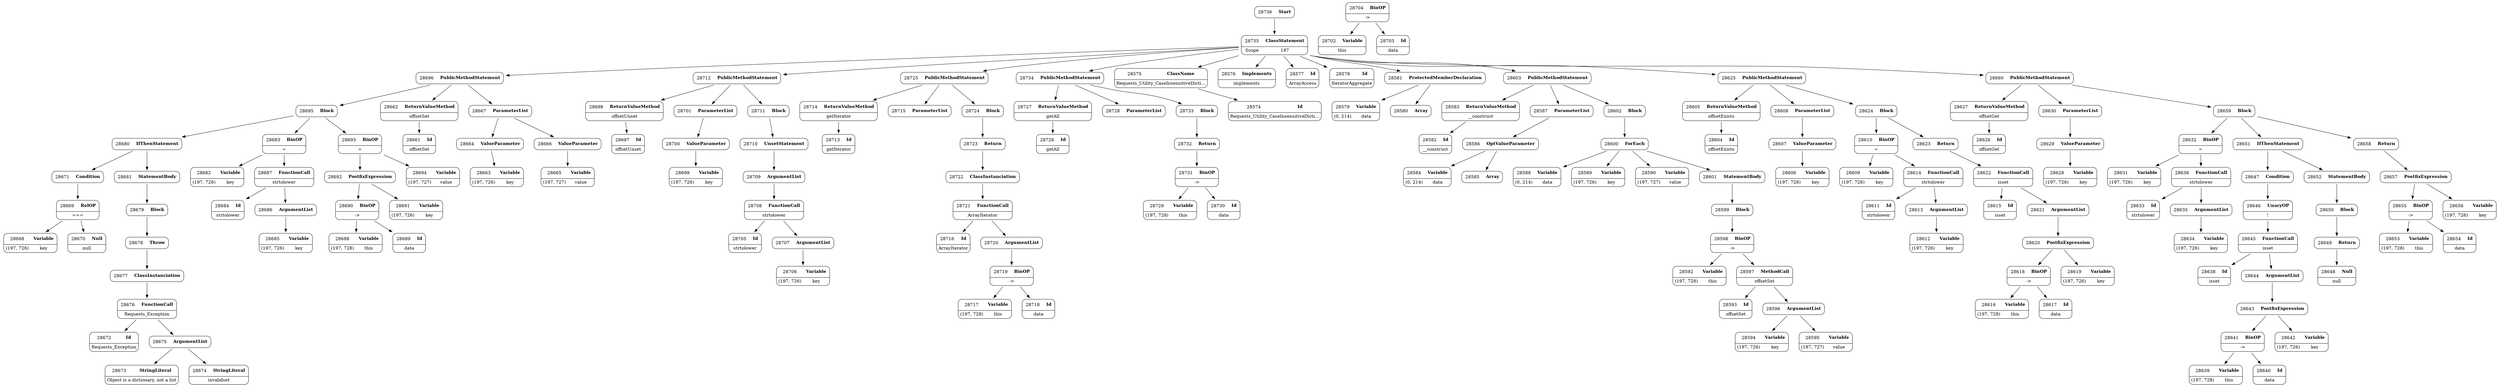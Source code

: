 digraph ast {
node [shape=none];
28672 [label=<<TABLE border='1' cellspacing='0' cellpadding='10' style='rounded' ><TR><TD border='0'>28672</TD><TD border='0'><B>Id</B></TD></TR><HR/><TR><TD border='0' cellpadding='5' colspan='2'>Requests_Exception</TD></TR></TABLE>>];
28673 [label=<<TABLE border='1' cellspacing='0' cellpadding='10' style='rounded' ><TR><TD border='0'>28673</TD><TD border='0'><B>StringLiteral</B></TD></TR><HR/><TR><TD border='0' cellpadding='5' colspan='2'>Object is a dictionary, not a list</TD></TR></TABLE>>];
28674 [label=<<TABLE border='1' cellspacing='0' cellpadding='10' style='rounded' ><TR><TD border='0'>28674</TD><TD border='0'><B>StringLiteral</B></TD></TR><HR/><TR><TD border='0' cellpadding='5' colspan='2'>invalidset</TD></TR></TABLE>>];
28675 [label=<<TABLE border='1' cellspacing='0' cellpadding='10' style='rounded' ><TR><TD border='0'>28675</TD><TD border='0'><B>ArgumentList</B></TD></TR></TABLE>>];
28675 -> 28673 [weight=2];
28675 -> 28674 [weight=2];
28676 [label=<<TABLE border='1' cellspacing='0' cellpadding='10' style='rounded' ><TR><TD border='0'>28676</TD><TD border='0'><B>FunctionCall</B></TD></TR><HR/><TR><TD border='0' cellpadding='5' colspan='2'>Requests_Exception</TD></TR></TABLE>>];
28676 -> 28672 [weight=2];
28676 -> 28675 [weight=2];
28677 [label=<<TABLE border='1' cellspacing='0' cellpadding='10' style='rounded' ><TR><TD border='0'>28677</TD><TD border='0'><B>ClassInstanciation</B></TD></TR></TABLE>>];
28677 -> 28676 [weight=2];
28678 [label=<<TABLE border='1' cellspacing='0' cellpadding='10' style='rounded' ><TR><TD border='0'>28678</TD><TD border='0'><B>Throw</B></TD></TR></TABLE>>];
28678 -> 28677 [weight=2];
28679 [label=<<TABLE border='1' cellspacing='0' cellpadding='10' style='rounded' ><TR><TD border='0'>28679</TD><TD border='0'><B>Block</B></TD></TR></TABLE>>];
28679 -> 28678 [weight=2];
28680 [label=<<TABLE border='1' cellspacing='0' cellpadding='10' style='rounded' ><TR><TD border='0'>28680</TD><TD border='0'><B>IfThenStatement</B></TD></TR></TABLE>>];
28680 -> 28671 [weight=2];
28680 -> 28681 [weight=2];
28681 [label=<<TABLE border='1' cellspacing='0' cellpadding='10' style='rounded' ><TR><TD border='0'>28681</TD><TD border='0'><B>StatementBody</B></TD></TR></TABLE>>];
28681 -> 28679 [weight=2];
28682 [label=<<TABLE border='1' cellspacing='0' cellpadding='10' style='rounded' ><TR><TD border='0'>28682</TD><TD border='0'><B>Variable</B></TD></TR><HR/><TR><TD border='0' cellpadding='5'>(197, 726)</TD><TD border='0' cellpadding='5'>key</TD></TR></TABLE>>];
28683 [label=<<TABLE border='1' cellspacing='0' cellpadding='10' style='rounded' ><TR><TD border='0'>28683</TD><TD border='0'><B>BinOP</B></TD></TR><HR/><TR><TD border='0' cellpadding='5' colspan='2'>=</TD></TR></TABLE>>];
28683 -> 28682 [weight=2];
28683 -> 28687 [weight=2];
28684 [label=<<TABLE border='1' cellspacing='0' cellpadding='10' style='rounded' ><TR><TD border='0'>28684</TD><TD border='0'><B>Id</B></TD></TR><HR/><TR><TD border='0' cellpadding='5' colspan='2'>strtolower</TD></TR></TABLE>>];
28685 [label=<<TABLE border='1' cellspacing='0' cellpadding='10' style='rounded' ><TR><TD border='0'>28685</TD><TD border='0'><B>Variable</B></TD></TR><HR/><TR><TD border='0' cellpadding='5'>(197, 726)</TD><TD border='0' cellpadding='5'>key</TD></TR></TABLE>>];
28686 [label=<<TABLE border='1' cellspacing='0' cellpadding='10' style='rounded' ><TR><TD border='0'>28686</TD><TD border='0'><B>ArgumentList</B></TD></TR></TABLE>>];
28686 -> 28685 [weight=2];
28687 [label=<<TABLE border='1' cellspacing='0' cellpadding='10' style='rounded' ><TR><TD border='0'>28687</TD><TD border='0'><B>FunctionCall</B></TD></TR><HR/><TR><TD border='0' cellpadding='5' colspan='2'>strtolower</TD></TR></TABLE>>];
28687 -> 28684 [weight=2];
28687 -> 28686 [weight=2];
28688 [label=<<TABLE border='1' cellspacing='0' cellpadding='10' style='rounded' ><TR><TD border='0'>28688</TD><TD border='0'><B>Variable</B></TD></TR><HR/><TR><TD border='0' cellpadding='5'>(197, 728)</TD><TD border='0' cellpadding='5'>this</TD></TR></TABLE>>];
28689 [label=<<TABLE border='1' cellspacing='0' cellpadding='10' style='rounded' ><TR><TD border='0'>28689</TD><TD border='0'><B>Id</B></TD></TR><HR/><TR><TD border='0' cellpadding='5' colspan='2'>data</TD></TR></TABLE>>];
28690 [label=<<TABLE border='1' cellspacing='0' cellpadding='10' style='rounded' ><TR><TD border='0'>28690</TD><TD border='0'><B>BinOP</B></TD></TR><HR/><TR><TD border='0' cellpadding='5' colspan='2'>-&gt;</TD></TR></TABLE>>];
28690 -> 28688 [weight=2];
28690 -> 28689 [weight=2];
28691 [label=<<TABLE border='1' cellspacing='0' cellpadding='10' style='rounded' ><TR><TD border='0'>28691</TD><TD border='0'><B>Variable</B></TD></TR><HR/><TR><TD border='0' cellpadding='5'>(197, 726)</TD><TD border='0' cellpadding='5'>key</TD></TR></TABLE>>];
28692 [label=<<TABLE border='1' cellspacing='0' cellpadding='10' style='rounded' ><TR><TD border='0'>28692</TD><TD border='0'><B>PostfixExpression</B></TD></TR></TABLE>>];
28692 -> 28690 [weight=2];
28692 -> 28691 [weight=2];
28693 [label=<<TABLE border='1' cellspacing='0' cellpadding='10' style='rounded' ><TR><TD border='0'>28693</TD><TD border='0'><B>BinOP</B></TD></TR><HR/><TR><TD border='0' cellpadding='5' colspan='2'>=</TD></TR></TABLE>>];
28693 -> 28692 [weight=2];
28693 -> 28694 [weight=2];
28694 [label=<<TABLE border='1' cellspacing='0' cellpadding='10' style='rounded' ><TR><TD border='0'>28694</TD><TD border='0'><B>Variable</B></TD></TR><HR/><TR><TD border='0' cellpadding='5'>(197, 727)</TD><TD border='0' cellpadding='5'>value</TD></TR></TABLE>>];
28695 [label=<<TABLE border='1' cellspacing='0' cellpadding='10' style='rounded' ><TR><TD border='0'>28695</TD><TD border='0'><B>Block</B></TD></TR></TABLE>>];
28695 -> 28680 [weight=2];
28695 -> 28683 [weight=2];
28695 -> 28693 [weight=2];
28696 [label=<<TABLE border='1' cellspacing='0' cellpadding='10' style='rounded' ><TR><TD border='0'>28696</TD><TD border='0'><B>PublicMethodStatement</B></TD></TR></TABLE>>];
28696 -> 28662 [weight=2];
28696 -> 28667 [weight=2];
28696 -> 28695 [weight=2];
28697 [label=<<TABLE border='1' cellspacing='0' cellpadding='10' style='rounded' ><TR><TD border='0'>28697</TD><TD border='0'><B>Id</B></TD></TR><HR/><TR><TD border='0' cellpadding='5' colspan='2'>offsetUnset</TD></TR></TABLE>>];
28698 [label=<<TABLE border='1' cellspacing='0' cellpadding='10' style='rounded' ><TR><TD border='0'>28698</TD><TD border='0'><B>ReturnValueMethod</B></TD></TR><HR/><TR><TD border='0' cellpadding='5' colspan='2'>offsetUnset</TD></TR></TABLE>>];
28698 -> 28697 [weight=2];
28699 [label=<<TABLE border='1' cellspacing='0' cellpadding='10' style='rounded' ><TR><TD border='0'>28699</TD><TD border='0'><B>Variable</B></TD></TR><HR/><TR><TD border='0' cellpadding='5'>(197, 726)</TD><TD border='0' cellpadding='5'>key</TD></TR></TABLE>>];
28700 [label=<<TABLE border='1' cellspacing='0' cellpadding='10' style='rounded' ><TR><TD border='0'>28700</TD><TD border='0'><B>ValueParameter</B></TD></TR></TABLE>>];
28700 -> 28699 [weight=2];
28701 [label=<<TABLE border='1' cellspacing='0' cellpadding='10' style='rounded' ><TR><TD border='0'>28701</TD><TD border='0'><B>ParameterList</B></TD></TR></TABLE>>];
28701 -> 28700 [weight=2];
28702 [label=<<TABLE border='1' cellspacing='0' cellpadding='10' style='rounded' ><TR><TD border='0'>28702</TD><TD border='0'><B>Variable</B></TD></TR><HR/><TR><TD border='0' cellpadding='5' colspan='2'>this</TD></TR></TABLE>>];
28703 [label=<<TABLE border='1' cellspacing='0' cellpadding='10' style='rounded' ><TR><TD border='0'>28703</TD><TD border='0'><B>Id</B></TD></TR><HR/><TR><TD border='0' cellpadding='5' colspan='2'>data</TD></TR></TABLE>>];
28704 [label=<<TABLE border='1' cellspacing='0' cellpadding='10' style='rounded' ><TR><TD border='0'>28704</TD><TD border='0'><B>BinOP</B></TD></TR><HR/><TR><TD border='0' cellpadding='5' colspan='2'>-&gt;</TD></TR></TABLE>>];
28704 -> 28702 [weight=2];
28704 -> 28703 [weight=2];
28705 [label=<<TABLE border='1' cellspacing='0' cellpadding='10' style='rounded' ><TR><TD border='0'>28705</TD><TD border='0'><B>Id</B></TD></TR><HR/><TR><TD border='0' cellpadding='5' colspan='2'>strtolower</TD></TR></TABLE>>];
28706 [label=<<TABLE border='1' cellspacing='0' cellpadding='10' style='rounded' ><TR><TD border='0'>28706</TD><TD border='0'><B>Variable</B></TD></TR><HR/><TR><TD border='0' cellpadding='5'>(197, 726)</TD><TD border='0' cellpadding='5'>key</TD></TR></TABLE>>];
28707 [label=<<TABLE border='1' cellspacing='0' cellpadding='10' style='rounded' ><TR><TD border='0'>28707</TD><TD border='0'><B>ArgumentList</B></TD></TR></TABLE>>];
28707 -> 28706 [weight=2];
28708 [label=<<TABLE border='1' cellspacing='0' cellpadding='10' style='rounded' ><TR><TD border='0'>28708</TD><TD border='0'><B>FunctionCall</B></TD></TR><HR/><TR><TD border='0' cellpadding='5' colspan='2'>strtolower</TD></TR></TABLE>>];
28708 -> 28705 [weight=2];
28708 -> 28707 [weight=2];
28709 [label=<<TABLE border='1' cellspacing='0' cellpadding='10' style='rounded' ><TR><TD border='0'>28709</TD><TD border='0'><B>ArgumentList</B></TD></TR></TABLE>>];
28709 -> 28708 [weight=2];
28710 [label=<<TABLE border='1' cellspacing='0' cellpadding='10' style='rounded' ><TR><TD border='0'>28710</TD><TD border='0'><B>UnsetStatement</B></TD></TR></TABLE>>];
28710 -> 28709 [weight=2];
28711 [label=<<TABLE border='1' cellspacing='0' cellpadding='10' style='rounded' ><TR><TD border='0'>28711</TD><TD border='0'><B>Block</B></TD></TR></TABLE>>];
28711 -> 28710 [weight=2];
28712 [label=<<TABLE border='1' cellspacing='0' cellpadding='10' style='rounded' ><TR><TD border='0'>28712</TD><TD border='0'><B>PublicMethodStatement</B></TD></TR></TABLE>>];
28712 -> 28698 [weight=2];
28712 -> 28701 [weight=2];
28712 -> 28711 [weight=2];
28713 [label=<<TABLE border='1' cellspacing='0' cellpadding='10' style='rounded' ><TR><TD border='0'>28713</TD><TD border='0'><B>Id</B></TD></TR><HR/><TR><TD border='0' cellpadding='5' colspan='2'>getIterator</TD></TR></TABLE>>];
28714 [label=<<TABLE border='1' cellspacing='0' cellpadding='10' style='rounded' ><TR><TD border='0'>28714</TD><TD border='0'><B>ReturnValueMethod</B></TD></TR><HR/><TR><TD border='0' cellpadding='5' colspan='2'>getIterator</TD></TR></TABLE>>];
28714 -> 28713 [weight=2];
28715 [label=<<TABLE border='1' cellspacing='0' cellpadding='10' style='rounded' ><TR><TD border='0'>28715</TD><TD border='0'><B>ParameterList</B></TD></TR></TABLE>>];
28716 [label=<<TABLE border='1' cellspacing='0' cellpadding='10' style='rounded' ><TR><TD border='0'>28716</TD><TD border='0'><B>Id</B></TD></TR><HR/><TR><TD border='0' cellpadding='5' colspan='2'>ArrayIterator</TD></TR></TABLE>>];
28717 [label=<<TABLE border='1' cellspacing='0' cellpadding='10' style='rounded' ><TR><TD border='0'>28717</TD><TD border='0'><B>Variable</B></TD></TR><HR/><TR><TD border='0' cellpadding='5'>(197, 728)</TD><TD border='0' cellpadding='5'>this</TD></TR></TABLE>>];
28718 [label=<<TABLE border='1' cellspacing='0' cellpadding='10' style='rounded' ><TR><TD border='0'>28718</TD><TD border='0'><B>Id</B></TD></TR><HR/><TR><TD border='0' cellpadding='5' colspan='2'>data</TD></TR></TABLE>>];
28719 [label=<<TABLE border='1' cellspacing='0' cellpadding='10' style='rounded' ><TR><TD border='0'>28719</TD><TD border='0'><B>BinOP</B></TD></TR><HR/><TR><TD border='0' cellpadding='5' colspan='2'>-&gt;</TD></TR></TABLE>>];
28719 -> 28717 [weight=2];
28719 -> 28718 [weight=2];
28720 [label=<<TABLE border='1' cellspacing='0' cellpadding='10' style='rounded' ><TR><TD border='0'>28720</TD><TD border='0'><B>ArgumentList</B></TD></TR></TABLE>>];
28720 -> 28719 [weight=2];
28721 [label=<<TABLE border='1' cellspacing='0' cellpadding='10' style='rounded' ><TR><TD border='0'>28721</TD><TD border='0'><B>FunctionCall</B></TD></TR><HR/><TR><TD border='0' cellpadding='5' colspan='2'>ArrayIterator</TD></TR></TABLE>>];
28721 -> 28716 [weight=2];
28721 -> 28720 [weight=2];
28722 [label=<<TABLE border='1' cellspacing='0' cellpadding='10' style='rounded' ><TR><TD border='0'>28722</TD><TD border='0'><B>ClassInstanciation</B></TD></TR></TABLE>>];
28722 -> 28721 [weight=2];
28723 [label=<<TABLE border='1' cellspacing='0' cellpadding='10' style='rounded' ><TR><TD border='0'>28723</TD><TD border='0'><B>Return</B></TD></TR></TABLE>>];
28723 -> 28722 [weight=2];
28724 [label=<<TABLE border='1' cellspacing='0' cellpadding='10' style='rounded' ><TR><TD border='0'>28724</TD><TD border='0'><B>Block</B></TD></TR></TABLE>>];
28724 -> 28723 [weight=2];
28725 [label=<<TABLE border='1' cellspacing='0' cellpadding='10' style='rounded' ><TR><TD border='0'>28725</TD><TD border='0'><B>PublicMethodStatement</B></TD></TR></TABLE>>];
28725 -> 28714 [weight=2];
28725 -> 28715 [weight=2];
28725 -> 28724 [weight=2];
28726 [label=<<TABLE border='1' cellspacing='0' cellpadding='10' style='rounded' ><TR><TD border='0'>28726</TD><TD border='0'><B>Id</B></TD></TR><HR/><TR><TD border='0' cellpadding='5' colspan='2'>getAll</TD></TR></TABLE>>];
28727 [label=<<TABLE border='1' cellspacing='0' cellpadding='10' style='rounded' ><TR><TD border='0'>28727</TD><TD border='0'><B>ReturnValueMethod</B></TD></TR><HR/><TR><TD border='0' cellpadding='5' colspan='2'>getAll</TD></TR></TABLE>>];
28727 -> 28726 [weight=2];
28728 [label=<<TABLE border='1' cellspacing='0' cellpadding='10' style='rounded' ><TR><TD border='0'>28728</TD><TD border='0'><B>ParameterList</B></TD></TR></TABLE>>];
28729 [label=<<TABLE border='1' cellspacing='0' cellpadding='10' style='rounded' ><TR><TD border='0'>28729</TD><TD border='0'><B>Variable</B></TD></TR><HR/><TR><TD border='0' cellpadding='5'>(197, 728)</TD><TD border='0' cellpadding='5'>this</TD></TR></TABLE>>];
28730 [label=<<TABLE border='1' cellspacing='0' cellpadding='10' style='rounded' ><TR><TD border='0'>28730</TD><TD border='0'><B>Id</B></TD></TR><HR/><TR><TD border='0' cellpadding='5' colspan='2'>data</TD></TR></TABLE>>];
28731 [label=<<TABLE border='1' cellspacing='0' cellpadding='10' style='rounded' ><TR><TD border='0'>28731</TD><TD border='0'><B>BinOP</B></TD></TR><HR/><TR><TD border='0' cellpadding='5' colspan='2'>-&gt;</TD></TR></TABLE>>];
28731 -> 28729 [weight=2];
28731 -> 28730 [weight=2];
28732 [label=<<TABLE border='1' cellspacing='0' cellpadding='10' style='rounded' ><TR><TD border='0'>28732</TD><TD border='0'><B>Return</B></TD></TR></TABLE>>];
28732 -> 28731 [weight=2];
28733 [label=<<TABLE border='1' cellspacing='0' cellpadding='10' style='rounded' ><TR><TD border='0'>28733</TD><TD border='0'><B>Block</B></TD></TR></TABLE>>];
28733 -> 28732 [weight=2];
28734 [label=<<TABLE border='1' cellspacing='0' cellpadding='10' style='rounded' ><TR><TD border='0'>28734</TD><TD border='0'><B>PublicMethodStatement</B></TD></TR></TABLE>>];
28734 -> 28727 [weight=2];
28734 -> 28728 [weight=2];
28734 -> 28733 [weight=2];
28735 [label=<<TABLE border='1' cellspacing='0' cellpadding='10' style='rounded' ><TR><TD border='0'>28735</TD><TD border='0'><B>ClassStatement</B></TD></TR><HR/><TR><TD border='0' cellpadding='5'>Scope</TD><TD border='0' cellpadding='5'>197</TD></TR></TABLE>>];
28735 -> 28575 [weight=2];
28735 -> 28576 [weight=2];
28735 -> 28577 [weight=2];
28735 -> 28578 [weight=2];
28735 -> 28581 [weight=2];
28735 -> 28603 [weight=2];
28735 -> 28625 [weight=2];
28735 -> 28660 [weight=2];
28735 -> 28696 [weight=2];
28735 -> 28712 [weight=2];
28735 -> 28725 [weight=2];
28735 -> 28734 [weight=2];
28736 [label=<<TABLE border='1' cellspacing='0' cellpadding='10' style='rounded' ><TR><TD border='0'>28736</TD><TD border='0'><B>Start</B></TD></TR></TABLE>>];
28736 -> 28735 [weight=2];
28574 [label=<<TABLE border='1' cellspacing='0' cellpadding='10' style='rounded' ><TR><TD border='0'>28574</TD><TD border='0'><B>Id</B></TD></TR><HR/><TR><TD border='0' cellpadding='5' colspan='2'>Requests_Utility_CaseInsensitiveDicti...</TD></TR></TABLE>>];
28575 [label=<<TABLE border='1' cellspacing='0' cellpadding='10' style='rounded' ><TR><TD border='0'>28575</TD><TD border='0'><B>ClassName</B></TD></TR><HR/><TR><TD border='0' cellpadding='5' colspan='2'>Requests_Utility_CaseInsensitiveDicti...</TD></TR></TABLE>>];
28575 -> 28574 [weight=2];
28576 [label=<<TABLE border='1' cellspacing='0' cellpadding='10' style='rounded' ><TR><TD border='0'>28576</TD><TD border='0'><B>Implements</B></TD></TR><HR/><TR><TD border='0' cellpadding='5' colspan='2'>implements</TD></TR></TABLE>>];
28577 [label=<<TABLE border='1' cellspacing='0' cellpadding='10' style='rounded' ><TR><TD border='0'>28577</TD><TD border='0'><B>Id</B></TD></TR><HR/><TR><TD border='0' cellpadding='5' colspan='2'>ArrayAccess</TD></TR></TABLE>>];
28578 [label=<<TABLE border='1' cellspacing='0' cellpadding='10' style='rounded' ><TR><TD border='0'>28578</TD><TD border='0'><B>Id</B></TD></TR><HR/><TR><TD border='0' cellpadding='5' colspan='2'>IteratorAggregate</TD></TR></TABLE>>];
28579 [label=<<TABLE border='1' cellspacing='0' cellpadding='10' style='rounded' ><TR><TD border='0'>28579</TD><TD border='0'><B>Variable</B></TD></TR><HR/><TR><TD border='0' cellpadding='5'>(0, 214)</TD><TD border='0' cellpadding='5'>data</TD></TR></TABLE>>];
28580 [label=<<TABLE border='1' cellspacing='0' cellpadding='10' style='rounded' ><TR><TD border='0'>28580</TD><TD border='0'><B>Array</B></TD></TR></TABLE>>];
28581 [label=<<TABLE border='1' cellspacing='0' cellpadding='10' style='rounded' ><TR><TD border='0'>28581</TD><TD border='0'><B>ProtectedMemberDeclaration</B></TD></TR></TABLE>>];
28581 -> 28579 [weight=2];
28581 -> 28580 [weight=2];
28582 [label=<<TABLE border='1' cellspacing='0' cellpadding='10' style='rounded' ><TR><TD border='0'>28582</TD><TD border='0'><B>Id</B></TD></TR><HR/><TR><TD border='0' cellpadding='5' colspan='2'>__construct</TD></TR></TABLE>>];
28583 [label=<<TABLE border='1' cellspacing='0' cellpadding='10' style='rounded' ><TR><TD border='0'>28583</TD><TD border='0'><B>ReturnValueMethod</B></TD></TR><HR/><TR><TD border='0' cellpadding='5' colspan='2'>__construct</TD></TR></TABLE>>];
28583 -> 28582 [weight=2];
28584 [label=<<TABLE border='1' cellspacing='0' cellpadding='10' style='rounded' ><TR><TD border='0'>28584</TD><TD border='0'><B>Variable</B></TD></TR><HR/><TR><TD border='0' cellpadding='5'>(0, 214)</TD><TD border='0' cellpadding='5'>data</TD></TR></TABLE>>];
28585 [label=<<TABLE border='1' cellspacing='0' cellpadding='10' style='rounded' ><TR><TD border='0'>28585</TD><TD border='0'><B>Array</B></TD></TR></TABLE>>];
28586 [label=<<TABLE border='1' cellspacing='0' cellpadding='10' style='rounded' ><TR><TD border='0'>28586</TD><TD border='0'><B>OptValueParameter</B></TD></TR></TABLE>>];
28586 -> 28584 [weight=2];
28586 -> 28585 [weight=2];
28587 [label=<<TABLE border='1' cellspacing='0' cellpadding='10' style='rounded' ><TR><TD border='0'>28587</TD><TD border='0'><B>ParameterList</B></TD></TR></TABLE>>];
28587 -> 28586 [weight=2];
28588 [label=<<TABLE border='1' cellspacing='0' cellpadding='10' style='rounded' ><TR><TD border='0'>28588</TD><TD border='0'><B>Variable</B></TD></TR><HR/><TR><TD border='0' cellpadding='5'>(0, 214)</TD><TD border='0' cellpadding='5'>data</TD></TR></TABLE>>];
28589 [label=<<TABLE border='1' cellspacing='0' cellpadding='10' style='rounded' ><TR><TD border='0'>28589</TD><TD border='0'><B>Variable</B></TD></TR><HR/><TR><TD border='0' cellpadding='5'>(197, 726)</TD><TD border='0' cellpadding='5'>key</TD></TR></TABLE>>];
28590 [label=<<TABLE border='1' cellspacing='0' cellpadding='10' style='rounded' ><TR><TD border='0'>28590</TD><TD border='0'><B>Variable</B></TD></TR><HR/><TR><TD border='0' cellpadding='5'>(197, 727)</TD><TD border='0' cellpadding='5'>value</TD></TR></TABLE>>];
28592 [label=<<TABLE border='1' cellspacing='0' cellpadding='10' style='rounded' ><TR><TD border='0'>28592</TD><TD border='0'><B>Variable</B></TD></TR><HR/><TR><TD border='0' cellpadding='5'>(197, 728)</TD><TD border='0' cellpadding='5'>this</TD></TR></TABLE>>];
28593 [label=<<TABLE border='1' cellspacing='0' cellpadding='10' style='rounded' ><TR><TD border='0'>28593</TD><TD border='0'><B>Id</B></TD></TR><HR/><TR><TD border='0' cellpadding='5' colspan='2'>offsetSet</TD></TR></TABLE>>];
28594 [label=<<TABLE border='1' cellspacing='0' cellpadding='10' style='rounded' ><TR><TD border='0'>28594</TD><TD border='0'><B>Variable</B></TD></TR><HR/><TR><TD border='0' cellpadding='5'>(197, 726)</TD><TD border='0' cellpadding='5'>key</TD></TR></TABLE>>];
28595 [label=<<TABLE border='1' cellspacing='0' cellpadding='10' style='rounded' ><TR><TD border='0'>28595</TD><TD border='0'><B>Variable</B></TD></TR><HR/><TR><TD border='0' cellpadding='5'>(197, 727)</TD><TD border='0' cellpadding='5'>value</TD></TR></TABLE>>];
28596 [label=<<TABLE border='1' cellspacing='0' cellpadding='10' style='rounded' ><TR><TD border='0'>28596</TD><TD border='0'><B>ArgumentList</B></TD></TR></TABLE>>];
28596 -> 28594 [weight=2];
28596 -> 28595 [weight=2];
28597 [label=<<TABLE border='1' cellspacing='0' cellpadding='10' style='rounded' ><TR><TD border='0'>28597</TD><TD border='0'><B>MethodCall</B></TD></TR><HR/><TR><TD border='0' cellpadding='5' colspan='2'>offsetSet</TD></TR></TABLE>>];
28597 -> 28593 [weight=2];
28597 -> 28596 [weight=2];
28598 [label=<<TABLE border='1' cellspacing='0' cellpadding='10' style='rounded' ><TR><TD border='0'>28598</TD><TD border='0'><B>BinOP</B></TD></TR><HR/><TR><TD border='0' cellpadding='5' colspan='2'>-&gt;</TD></TR></TABLE>>];
28598 -> 28592 [weight=2];
28598 -> 28597 [weight=2];
28599 [label=<<TABLE border='1' cellspacing='0' cellpadding='10' style='rounded' ><TR><TD border='0'>28599</TD><TD border='0'><B>Block</B></TD></TR></TABLE>>];
28599 -> 28598 [weight=2];
28600 [label=<<TABLE border='1' cellspacing='0' cellpadding='10' style='rounded' ><TR><TD border='0'>28600</TD><TD border='0'><B>ForEach</B></TD></TR></TABLE>>];
28600 -> 28588 [weight=2];
28600 -> 28589 [weight=2];
28600 -> 28590 [weight=2];
28600 -> 28601 [weight=2];
28601 [label=<<TABLE border='1' cellspacing='0' cellpadding='10' style='rounded' ><TR><TD border='0'>28601</TD><TD border='0'><B>StatementBody</B></TD></TR></TABLE>>];
28601 -> 28599 [weight=2];
28602 [label=<<TABLE border='1' cellspacing='0' cellpadding='10' style='rounded' ><TR><TD border='0'>28602</TD><TD border='0'><B>Block</B></TD></TR></TABLE>>];
28602 -> 28600 [weight=2];
28603 [label=<<TABLE border='1' cellspacing='0' cellpadding='10' style='rounded' ><TR><TD border='0'>28603</TD><TD border='0'><B>PublicMethodStatement</B></TD></TR></TABLE>>];
28603 -> 28583 [weight=2];
28603 -> 28587 [weight=2];
28603 -> 28602 [weight=2];
28604 [label=<<TABLE border='1' cellspacing='0' cellpadding='10' style='rounded' ><TR><TD border='0'>28604</TD><TD border='0'><B>Id</B></TD></TR><HR/><TR><TD border='0' cellpadding='5' colspan='2'>offsetExists</TD></TR></TABLE>>];
28605 [label=<<TABLE border='1' cellspacing='0' cellpadding='10' style='rounded' ><TR><TD border='0'>28605</TD><TD border='0'><B>ReturnValueMethod</B></TD></TR><HR/><TR><TD border='0' cellpadding='5' colspan='2'>offsetExists</TD></TR></TABLE>>];
28605 -> 28604 [weight=2];
28606 [label=<<TABLE border='1' cellspacing='0' cellpadding='10' style='rounded' ><TR><TD border='0'>28606</TD><TD border='0'><B>Variable</B></TD></TR><HR/><TR><TD border='0' cellpadding='5'>(197, 726)</TD><TD border='0' cellpadding='5'>key</TD></TR></TABLE>>];
28607 [label=<<TABLE border='1' cellspacing='0' cellpadding='10' style='rounded' ><TR><TD border='0'>28607</TD><TD border='0'><B>ValueParameter</B></TD></TR></TABLE>>];
28607 -> 28606 [weight=2];
28608 [label=<<TABLE border='1' cellspacing='0' cellpadding='10' style='rounded' ><TR><TD border='0'>28608</TD><TD border='0'><B>ParameterList</B></TD></TR></TABLE>>];
28608 -> 28607 [weight=2];
28609 [label=<<TABLE border='1' cellspacing='0' cellpadding='10' style='rounded' ><TR><TD border='0'>28609</TD><TD border='0'><B>Variable</B></TD></TR><HR/><TR><TD border='0' cellpadding='5'>(197, 726)</TD><TD border='0' cellpadding='5'>key</TD></TR></TABLE>>];
28610 [label=<<TABLE border='1' cellspacing='0' cellpadding='10' style='rounded' ><TR><TD border='0'>28610</TD><TD border='0'><B>BinOP</B></TD></TR><HR/><TR><TD border='0' cellpadding='5' colspan='2'>=</TD></TR></TABLE>>];
28610 -> 28609 [weight=2];
28610 -> 28614 [weight=2];
28611 [label=<<TABLE border='1' cellspacing='0' cellpadding='10' style='rounded' ><TR><TD border='0'>28611</TD><TD border='0'><B>Id</B></TD></TR><HR/><TR><TD border='0' cellpadding='5' colspan='2'>strtolower</TD></TR></TABLE>>];
28612 [label=<<TABLE border='1' cellspacing='0' cellpadding='10' style='rounded' ><TR><TD border='0'>28612</TD><TD border='0'><B>Variable</B></TD></TR><HR/><TR><TD border='0' cellpadding='5'>(197, 726)</TD><TD border='0' cellpadding='5'>key</TD></TR></TABLE>>];
28613 [label=<<TABLE border='1' cellspacing='0' cellpadding='10' style='rounded' ><TR><TD border='0'>28613</TD><TD border='0'><B>ArgumentList</B></TD></TR></TABLE>>];
28613 -> 28612 [weight=2];
28614 [label=<<TABLE border='1' cellspacing='0' cellpadding='10' style='rounded' ><TR><TD border='0'>28614</TD><TD border='0'><B>FunctionCall</B></TD></TR><HR/><TR><TD border='0' cellpadding='5' colspan='2'>strtolower</TD></TR></TABLE>>];
28614 -> 28611 [weight=2];
28614 -> 28613 [weight=2];
28615 [label=<<TABLE border='1' cellspacing='0' cellpadding='10' style='rounded' ><TR><TD border='0'>28615</TD><TD border='0'><B>Id</B></TD></TR><HR/><TR><TD border='0' cellpadding='5' colspan='2'>isset</TD></TR></TABLE>>];
28616 [label=<<TABLE border='1' cellspacing='0' cellpadding='10' style='rounded' ><TR><TD border='0'>28616</TD><TD border='0'><B>Variable</B></TD></TR><HR/><TR><TD border='0' cellpadding='5'>(197, 728)</TD><TD border='0' cellpadding='5'>this</TD></TR></TABLE>>];
28617 [label=<<TABLE border='1' cellspacing='0' cellpadding='10' style='rounded' ><TR><TD border='0'>28617</TD><TD border='0'><B>Id</B></TD></TR><HR/><TR><TD border='0' cellpadding='5' colspan='2'>data</TD></TR></TABLE>>];
28618 [label=<<TABLE border='1' cellspacing='0' cellpadding='10' style='rounded' ><TR><TD border='0'>28618</TD><TD border='0'><B>BinOP</B></TD></TR><HR/><TR><TD border='0' cellpadding='5' colspan='2'>-&gt;</TD></TR></TABLE>>];
28618 -> 28616 [weight=2];
28618 -> 28617 [weight=2];
28619 [label=<<TABLE border='1' cellspacing='0' cellpadding='10' style='rounded' ><TR><TD border='0'>28619</TD><TD border='0'><B>Variable</B></TD></TR><HR/><TR><TD border='0' cellpadding='5'>(197, 726)</TD><TD border='0' cellpadding='5'>key</TD></TR></TABLE>>];
28620 [label=<<TABLE border='1' cellspacing='0' cellpadding='10' style='rounded' ><TR><TD border='0'>28620</TD><TD border='0'><B>PostfixExpression</B></TD></TR></TABLE>>];
28620 -> 28618 [weight=2];
28620 -> 28619 [weight=2];
28621 [label=<<TABLE border='1' cellspacing='0' cellpadding='10' style='rounded' ><TR><TD border='0'>28621</TD><TD border='0'><B>ArgumentList</B></TD></TR></TABLE>>];
28621 -> 28620 [weight=2];
28622 [label=<<TABLE border='1' cellspacing='0' cellpadding='10' style='rounded' ><TR><TD border='0'>28622</TD><TD border='0'><B>FunctionCall</B></TD></TR><HR/><TR><TD border='0' cellpadding='5' colspan='2'>isset</TD></TR></TABLE>>];
28622 -> 28615 [weight=2];
28622 -> 28621 [weight=2];
28623 [label=<<TABLE border='1' cellspacing='0' cellpadding='10' style='rounded' ><TR><TD border='0'>28623</TD><TD border='0'><B>Return</B></TD></TR></TABLE>>];
28623 -> 28622 [weight=2];
28624 [label=<<TABLE border='1' cellspacing='0' cellpadding='10' style='rounded' ><TR><TD border='0'>28624</TD><TD border='0'><B>Block</B></TD></TR></TABLE>>];
28624 -> 28610 [weight=2];
28624 -> 28623 [weight=2];
28625 [label=<<TABLE border='1' cellspacing='0' cellpadding='10' style='rounded' ><TR><TD border='0'>28625</TD><TD border='0'><B>PublicMethodStatement</B></TD></TR></TABLE>>];
28625 -> 28605 [weight=2];
28625 -> 28608 [weight=2];
28625 -> 28624 [weight=2];
28626 [label=<<TABLE border='1' cellspacing='0' cellpadding='10' style='rounded' ><TR><TD border='0'>28626</TD><TD border='0'><B>Id</B></TD></TR><HR/><TR><TD border='0' cellpadding='5' colspan='2'>offsetGet</TD></TR></TABLE>>];
28627 [label=<<TABLE border='1' cellspacing='0' cellpadding='10' style='rounded' ><TR><TD border='0'>28627</TD><TD border='0'><B>ReturnValueMethod</B></TD></TR><HR/><TR><TD border='0' cellpadding='5' colspan='2'>offsetGet</TD></TR></TABLE>>];
28627 -> 28626 [weight=2];
28628 [label=<<TABLE border='1' cellspacing='0' cellpadding='10' style='rounded' ><TR><TD border='0'>28628</TD><TD border='0'><B>Variable</B></TD></TR><HR/><TR><TD border='0' cellpadding='5'>(197, 726)</TD><TD border='0' cellpadding='5'>key</TD></TR></TABLE>>];
28629 [label=<<TABLE border='1' cellspacing='0' cellpadding='10' style='rounded' ><TR><TD border='0'>28629</TD><TD border='0'><B>ValueParameter</B></TD></TR></TABLE>>];
28629 -> 28628 [weight=2];
28630 [label=<<TABLE border='1' cellspacing='0' cellpadding='10' style='rounded' ><TR><TD border='0'>28630</TD><TD border='0'><B>ParameterList</B></TD></TR></TABLE>>];
28630 -> 28629 [weight=2];
28631 [label=<<TABLE border='1' cellspacing='0' cellpadding='10' style='rounded' ><TR><TD border='0'>28631</TD><TD border='0'><B>Variable</B></TD></TR><HR/><TR><TD border='0' cellpadding='5'>(197, 726)</TD><TD border='0' cellpadding='5'>key</TD></TR></TABLE>>];
28632 [label=<<TABLE border='1' cellspacing='0' cellpadding='10' style='rounded' ><TR><TD border='0'>28632</TD><TD border='0'><B>BinOP</B></TD></TR><HR/><TR><TD border='0' cellpadding='5' colspan='2'>=</TD></TR></TABLE>>];
28632 -> 28631 [weight=2];
28632 -> 28636 [weight=2];
28633 [label=<<TABLE border='1' cellspacing='0' cellpadding='10' style='rounded' ><TR><TD border='0'>28633</TD><TD border='0'><B>Id</B></TD></TR><HR/><TR><TD border='0' cellpadding='5' colspan='2'>strtolower</TD></TR></TABLE>>];
28634 [label=<<TABLE border='1' cellspacing='0' cellpadding='10' style='rounded' ><TR><TD border='0'>28634</TD><TD border='0'><B>Variable</B></TD></TR><HR/><TR><TD border='0' cellpadding='5'>(197, 726)</TD><TD border='0' cellpadding='5'>key</TD></TR></TABLE>>];
28635 [label=<<TABLE border='1' cellspacing='0' cellpadding='10' style='rounded' ><TR><TD border='0'>28635</TD><TD border='0'><B>ArgumentList</B></TD></TR></TABLE>>];
28635 -> 28634 [weight=2];
28636 [label=<<TABLE border='1' cellspacing='0' cellpadding='10' style='rounded' ><TR><TD border='0'>28636</TD><TD border='0'><B>FunctionCall</B></TD></TR><HR/><TR><TD border='0' cellpadding='5' colspan='2'>strtolower</TD></TR></TABLE>>];
28636 -> 28633 [weight=2];
28636 -> 28635 [weight=2];
28638 [label=<<TABLE border='1' cellspacing='0' cellpadding='10' style='rounded' ><TR><TD border='0'>28638</TD><TD border='0'><B>Id</B></TD></TR><HR/><TR><TD border='0' cellpadding='5' colspan='2'>isset</TD></TR></TABLE>>];
28639 [label=<<TABLE border='1' cellspacing='0' cellpadding='10' style='rounded' ><TR><TD border='0'>28639</TD><TD border='0'><B>Variable</B></TD></TR><HR/><TR><TD border='0' cellpadding='5'>(197, 728)</TD><TD border='0' cellpadding='5'>this</TD></TR></TABLE>>];
28640 [label=<<TABLE border='1' cellspacing='0' cellpadding='10' style='rounded' ><TR><TD border='0'>28640</TD><TD border='0'><B>Id</B></TD></TR><HR/><TR><TD border='0' cellpadding='5' colspan='2'>data</TD></TR></TABLE>>];
28641 [label=<<TABLE border='1' cellspacing='0' cellpadding='10' style='rounded' ><TR><TD border='0'>28641</TD><TD border='0'><B>BinOP</B></TD></TR><HR/><TR><TD border='0' cellpadding='5' colspan='2'>-&gt;</TD></TR></TABLE>>];
28641 -> 28639 [weight=2];
28641 -> 28640 [weight=2];
28642 [label=<<TABLE border='1' cellspacing='0' cellpadding='10' style='rounded' ><TR><TD border='0'>28642</TD><TD border='0'><B>Variable</B></TD></TR><HR/><TR><TD border='0' cellpadding='5'>(197, 726)</TD><TD border='0' cellpadding='5'>key</TD></TR></TABLE>>];
28643 [label=<<TABLE border='1' cellspacing='0' cellpadding='10' style='rounded' ><TR><TD border='0'>28643</TD><TD border='0'><B>PostfixExpression</B></TD></TR></TABLE>>];
28643 -> 28641 [weight=2];
28643 -> 28642 [weight=2];
28644 [label=<<TABLE border='1' cellspacing='0' cellpadding='10' style='rounded' ><TR><TD border='0'>28644</TD><TD border='0'><B>ArgumentList</B></TD></TR></TABLE>>];
28644 -> 28643 [weight=2];
28645 [label=<<TABLE border='1' cellspacing='0' cellpadding='10' style='rounded' ><TR><TD border='0'>28645</TD><TD border='0'><B>FunctionCall</B></TD></TR><HR/><TR><TD border='0' cellpadding='5' colspan='2'>isset</TD></TR></TABLE>>];
28645 -> 28638 [weight=2];
28645 -> 28644 [weight=2];
28646 [label=<<TABLE border='1' cellspacing='0' cellpadding='10' style='rounded' ><TR><TD border='0'>28646</TD><TD border='0'><B>UnaryOP</B></TD></TR><HR/><TR><TD border='0' cellpadding='5' colspan='2'>!</TD></TR></TABLE>>];
28646 -> 28645 [weight=2];
28647 [label=<<TABLE border='1' cellspacing='0' cellpadding='10' style='rounded' ><TR><TD border='0'>28647</TD><TD border='0'><B>Condition</B></TD></TR></TABLE>>];
28647 -> 28646 [weight=2];
28648 [label=<<TABLE border='1' cellspacing='0' cellpadding='10' style='rounded' ><TR><TD border='0'>28648</TD><TD border='0'><B>Null</B></TD></TR><HR/><TR><TD border='0' cellpadding='5' colspan='2'>null</TD></TR></TABLE>>];
28649 [label=<<TABLE border='1' cellspacing='0' cellpadding='10' style='rounded' ><TR><TD border='0'>28649</TD><TD border='0'><B>Return</B></TD></TR></TABLE>>];
28649 -> 28648 [weight=2];
28650 [label=<<TABLE border='1' cellspacing='0' cellpadding='10' style='rounded' ><TR><TD border='0'>28650</TD><TD border='0'><B>Block</B></TD></TR></TABLE>>];
28650 -> 28649 [weight=2];
28651 [label=<<TABLE border='1' cellspacing='0' cellpadding='10' style='rounded' ><TR><TD border='0'>28651</TD><TD border='0'><B>IfThenStatement</B></TD></TR></TABLE>>];
28651 -> 28647 [weight=2];
28651 -> 28652 [weight=2];
28652 [label=<<TABLE border='1' cellspacing='0' cellpadding='10' style='rounded' ><TR><TD border='0'>28652</TD><TD border='0'><B>StatementBody</B></TD></TR></TABLE>>];
28652 -> 28650 [weight=2];
28653 [label=<<TABLE border='1' cellspacing='0' cellpadding='10' style='rounded' ><TR><TD border='0'>28653</TD><TD border='0'><B>Variable</B></TD></TR><HR/><TR><TD border='0' cellpadding='5'>(197, 728)</TD><TD border='0' cellpadding='5'>this</TD></TR></TABLE>>];
28654 [label=<<TABLE border='1' cellspacing='0' cellpadding='10' style='rounded' ><TR><TD border='0'>28654</TD><TD border='0'><B>Id</B></TD></TR><HR/><TR><TD border='0' cellpadding='5' colspan='2'>data</TD></TR></TABLE>>];
28655 [label=<<TABLE border='1' cellspacing='0' cellpadding='10' style='rounded' ><TR><TD border='0'>28655</TD><TD border='0'><B>BinOP</B></TD></TR><HR/><TR><TD border='0' cellpadding='5' colspan='2'>-&gt;</TD></TR></TABLE>>];
28655 -> 28653 [weight=2];
28655 -> 28654 [weight=2];
28656 [label=<<TABLE border='1' cellspacing='0' cellpadding='10' style='rounded' ><TR><TD border='0'>28656</TD><TD border='0'><B>Variable</B></TD></TR><HR/><TR><TD border='0' cellpadding='5'>(197, 726)</TD><TD border='0' cellpadding='5'>key</TD></TR></TABLE>>];
28657 [label=<<TABLE border='1' cellspacing='0' cellpadding='10' style='rounded' ><TR><TD border='0'>28657</TD><TD border='0'><B>PostfixExpression</B></TD></TR></TABLE>>];
28657 -> 28655 [weight=2];
28657 -> 28656 [weight=2];
28658 [label=<<TABLE border='1' cellspacing='0' cellpadding='10' style='rounded' ><TR><TD border='0'>28658</TD><TD border='0'><B>Return</B></TD></TR></TABLE>>];
28658 -> 28657 [weight=2];
28659 [label=<<TABLE border='1' cellspacing='0' cellpadding='10' style='rounded' ><TR><TD border='0'>28659</TD><TD border='0'><B>Block</B></TD></TR></TABLE>>];
28659 -> 28632 [weight=2];
28659 -> 28651 [weight=2];
28659 -> 28658 [weight=2];
28660 [label=<<TABLE border='1' cellspacing='0' cellpadding='10' style='rounded' ><TR><TD border='0'>28660</TD><TD border='0'><B>PublicMethodStatement</B></TD></TR></TABLE>>];
28660 -> 28627 [weight=2];
28660 -> 28630 [weight=2];
28660 -> 28659 [weight=2];
28661 [label=<<TABLE border='1' cellspacing='0' cellpadding='10' style='rounded' ><TR><TD border='0'>28661</TD><TD border='0'><B>Id</B></TD></TR><HR/><TR><TD border='0' cellpadding='5' colspan='2'>offsetSet</TD></TR></TABLE>>];
28662 [label=<<TABLE border='1' cellspacing='0' cellpadding='10' style='rounded' ><TR><TD border='0'>28662</TD><TD border='0'><B>ReturnValueMethod</B></TD></TR><HR/><TR><TD border='0' cellpadding='5' colspan='2'>offsetSet</TD></TR></TABLE>>];
28662 -> 28661 [weight=2];
28663 [label=<<TABLE border='1' cellspacing='0' cellpadding='10' style='rounded' ><TR><TD border='0'>28663</TD><TD border='0'><B>Variable</B></TD></TR><HR/><TR><TD border='0' cellpadding='5'>(197, 726)</TD><TD border='0' cellpadding='5'>key</TD></TR></TABLE>>];
28664 [label=<<TABLE border='1' cellspacing='0' cellpadding='10' style='rounded' ><TR><TD border='0'>28664</TD><TD border='0'><B>ValueParameter</B></TD></TR></TABLE>>];
28664 -> 28663 [weight=2];
28665 [label=<<TABLE border='1' cellspacing='0' cellpadding='10' style='rounded' ><TR><TD border='0'>28665</TD><TD border='0'><B>Variable</B></TD></TR><HR/><TR><TD border='0' cellpadding='5'>(197, 727)</TD><TD border='0' cellpadding='5'>value</TD></TR></TABLE>>];
28666 [label=<<TABLE border='1' cellspacing='0' cellpadding='10' style='rounded' ><TR><TD border='0'>28666</TD><TD border='0'><B>ValueParameter</B></TD></TR></TABLE>>];
28666 -> 28665 [weight=2];
28667 [label=<<TABLE border='1' cellspacing='0' cellpadding='10' style='rounded' ><TR><TD border='0'>28667</TD><TD border='0'><B>ParameterList</B></TD></TR></TABLE>>];
28667 -> 28664 [weight=2];
28667 -> 28666 [weight=2];
28668 [label=<<TABLE border='1' cellspacing='0' cellpadding='10' style='rounded' ><TR><TD border='0'>28668</TD><TD border='0'><B>Variable</B></TD></TR><HR/><TR><TD border='0' cellpadding='5'>(197, 726)</TD><TD border='0' cellpadding='5'>key</TD></TR></TABLE>>];
28669 [label=<<TABLE border='1' cellspacing='0' cellpadding='10' style='rounded' ><TR><TD border='0'>28669</TD><TD border='0'><B>RelOP</B></TD></TR><HR/><TR><TD border='0' cellpadding='5' colspan='2'>===</TD></TR></TABLE>>];
28669 -> 28668 [weight=2];
28669 -> 28670 [weight=2];
28670 [label=<<TABLE border='1' cellspacing='0' cellpadding='10' style='rounded' ><TR><TD border='0'>28670</TD><TD border='0'><B>Null</B></TD></TR><HR/><TR><TD border='0' cellpadding='5' colspan='2'>null</TD></TR></TABLE>>];
28671 [label=<<TABLE border='1' cellspacing='0' cellpadding='10' style='rounded' ><TR><TD border='0'>28671</TD><TD border='0'><B>Condition</B></TD></TR></TABLE>>];
28671 -> 28669 [weight=2];
}
